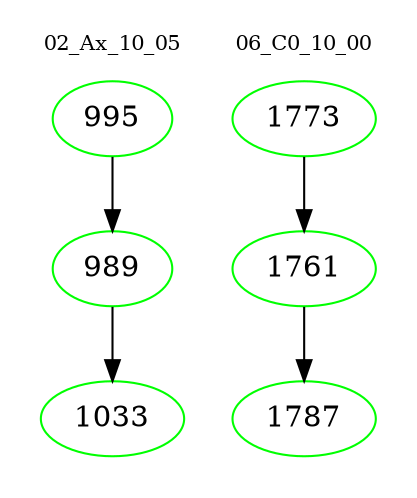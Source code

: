 digraph{
subgraph cluster_0 {
color = white
label = "02_Ax_10_05";
fontsize=10;
T0_995 [label="995", color="green"]
T0_995 -> T0_989 [color="black"]
T0_989 [label="989", color="green"]
T0_989 -> T0_1033 [color="black"]
T0_1033 [label="1033", color="green"]
}
subgraph cluster_1 {
color = white
label = "06_C0_10_00";
fontsize=10;
T1_1773 [label="1773", color="green"]
T1_1773 -> T1_1761 [color="black"]
T1_1761 [label="1761", color="green"]
T1_1761 -> T1_1787 [color="black"]
T1_1787 [label="1787", color="green"]
}
}
